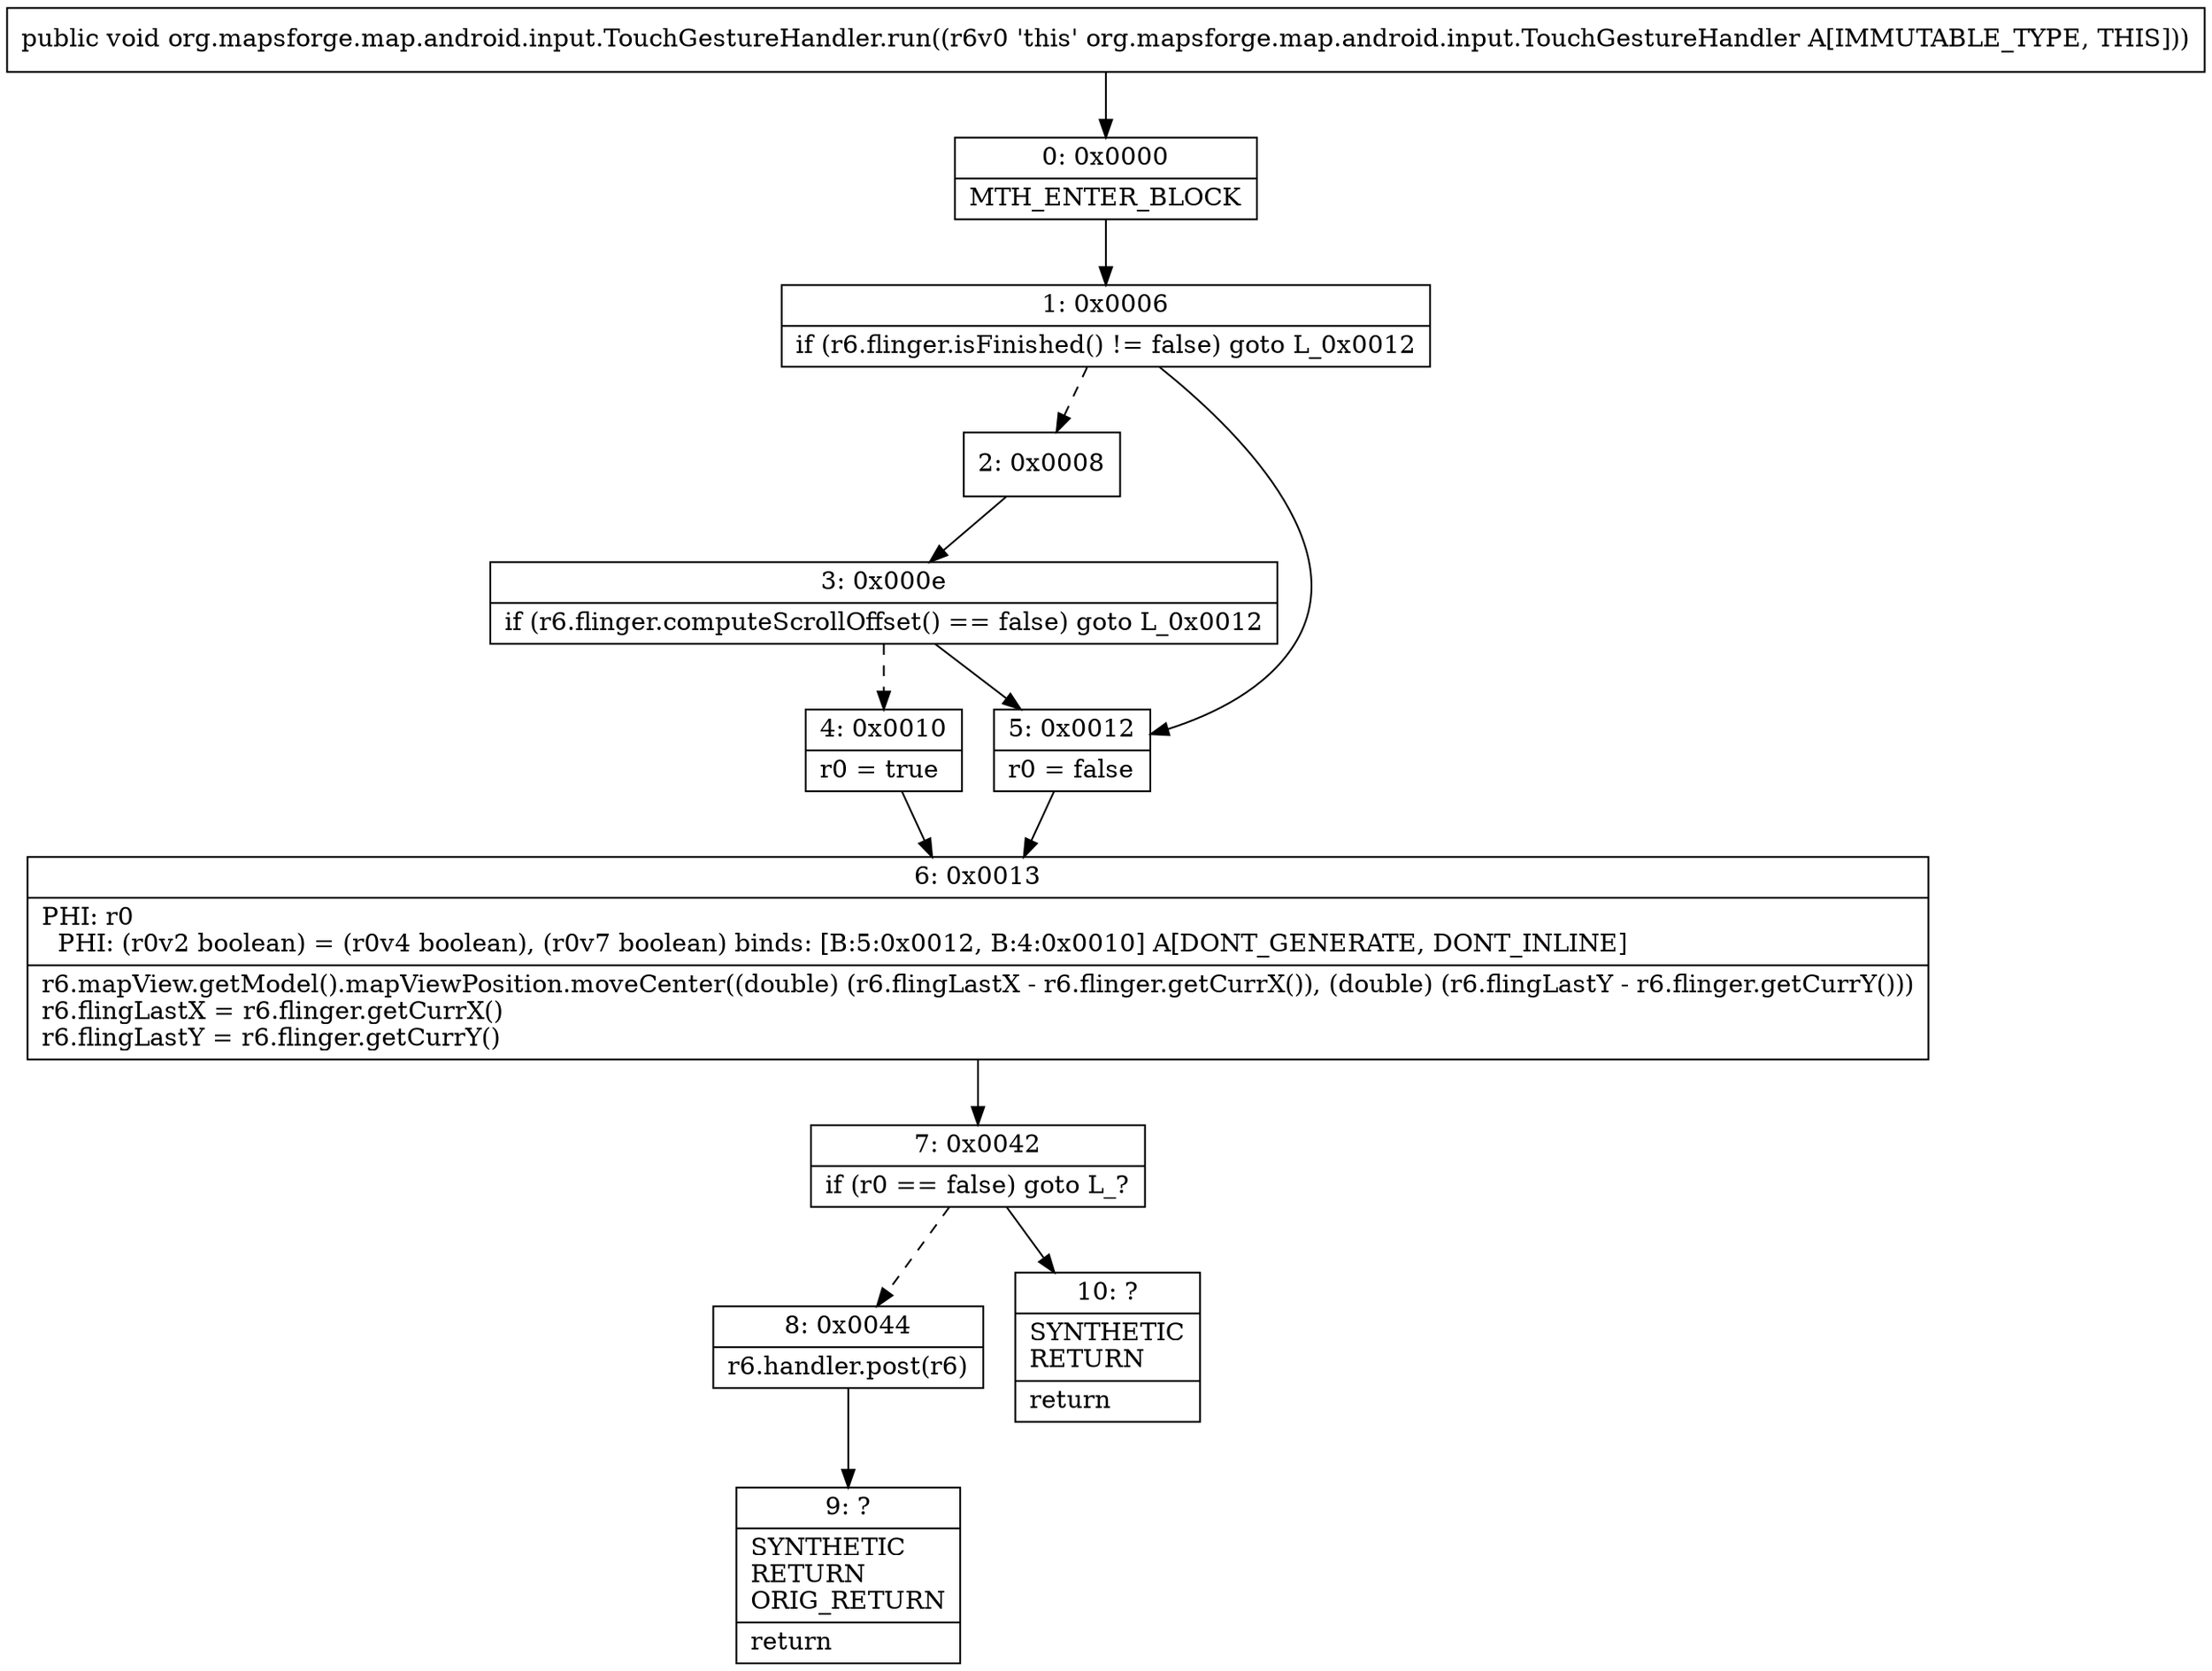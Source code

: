 digraph "CFG fororg.mapsforge.map.android.input.TouchGestureHandler.run()V" {
Node_0 [shape=record,label="{0\:\ 0x0000|MTH_ENTER_BLOCK\l}"];
Node_1 [shape=record,label="{1\:\ 0x0006|if (r6.flinger.isFinished() != false) goto L_0x0012\l}"];
Node_2 [shape=record,label="{2\:\ 0x0008}"];
Node_3 [shape=record,label="{3\:\ 0x000e|if (r6.flinger.computeScrollOffset() == false) goto L_0x0012\l}"];
Node_4 [shape=record,label="{4\:\ 0x0010|r0 = true\l}"];
Node_5 [shape=record,label="{5\:\ 0x0012|r0 = false\l}"];
Node_6 [shape=record,label="{6\:\ 0x0013|PHI: r0 \l  PHI: (r0v2 boolean) = (r0v4 boolean), (r0v7 boolean) binds: [B:5:0x0012, B:4:0x0010] A[DONT_GENERATE, DONT_INLINE]\l|r6.mapView.getModel().mapViewPosition.moveCenter((double) (r6.flingLastX \- r6.flinger.getCurrX()), (double) (r6.flingLastY \- r6.flinger.getCurrY()))\lr6.flingLastX = r6.flinger.getCurrX()\lr6.flingLastY = r6.flinger.getCurrY()\l}"];
Node_7 [shape=record,label="{7\:\ 0x0042|if (r0 == false) goto L_?\l}"];
Node_8 [shape=record,label="{8\:\ 0x0044|r6.handler.post(r6)\l}"];
Node_9 [shape=record,label="{9\:\ ?|SYNTHETIC\lRETURN\lORIG_RETURN\l|return\l}"];
Node_10 [shape=record,label="{10\:\ ?|SYNTHETIC\lRETURN\l|return\l}"];
MethodNode[shape=record,label="{public void org.mapsforge.map.android.input.TouchGestureHandler.run((r6v0 'this' org.mapsforge.map.android.input.TouchGestureHandler A[IMMUTABLE_TYPE, THIS])) }"];
MethodNode -> Node_0;
Node_0 -> Node_1;
Node_1 -> Node_2[style=dashed];
Node_1 -> Node_5;
Node_2 -> Node_3;
Node_3 -> Node_4[style=dashed];
Node_3 -> Node_5;
Node_4 -> Node_6;
Node_5 -> Node_6;
Node_6 -> Node_7;
Node_7 -> Node_8[style=dashed];
Node_7 -> Node_10;
Node_8 -> Node_9;
}

